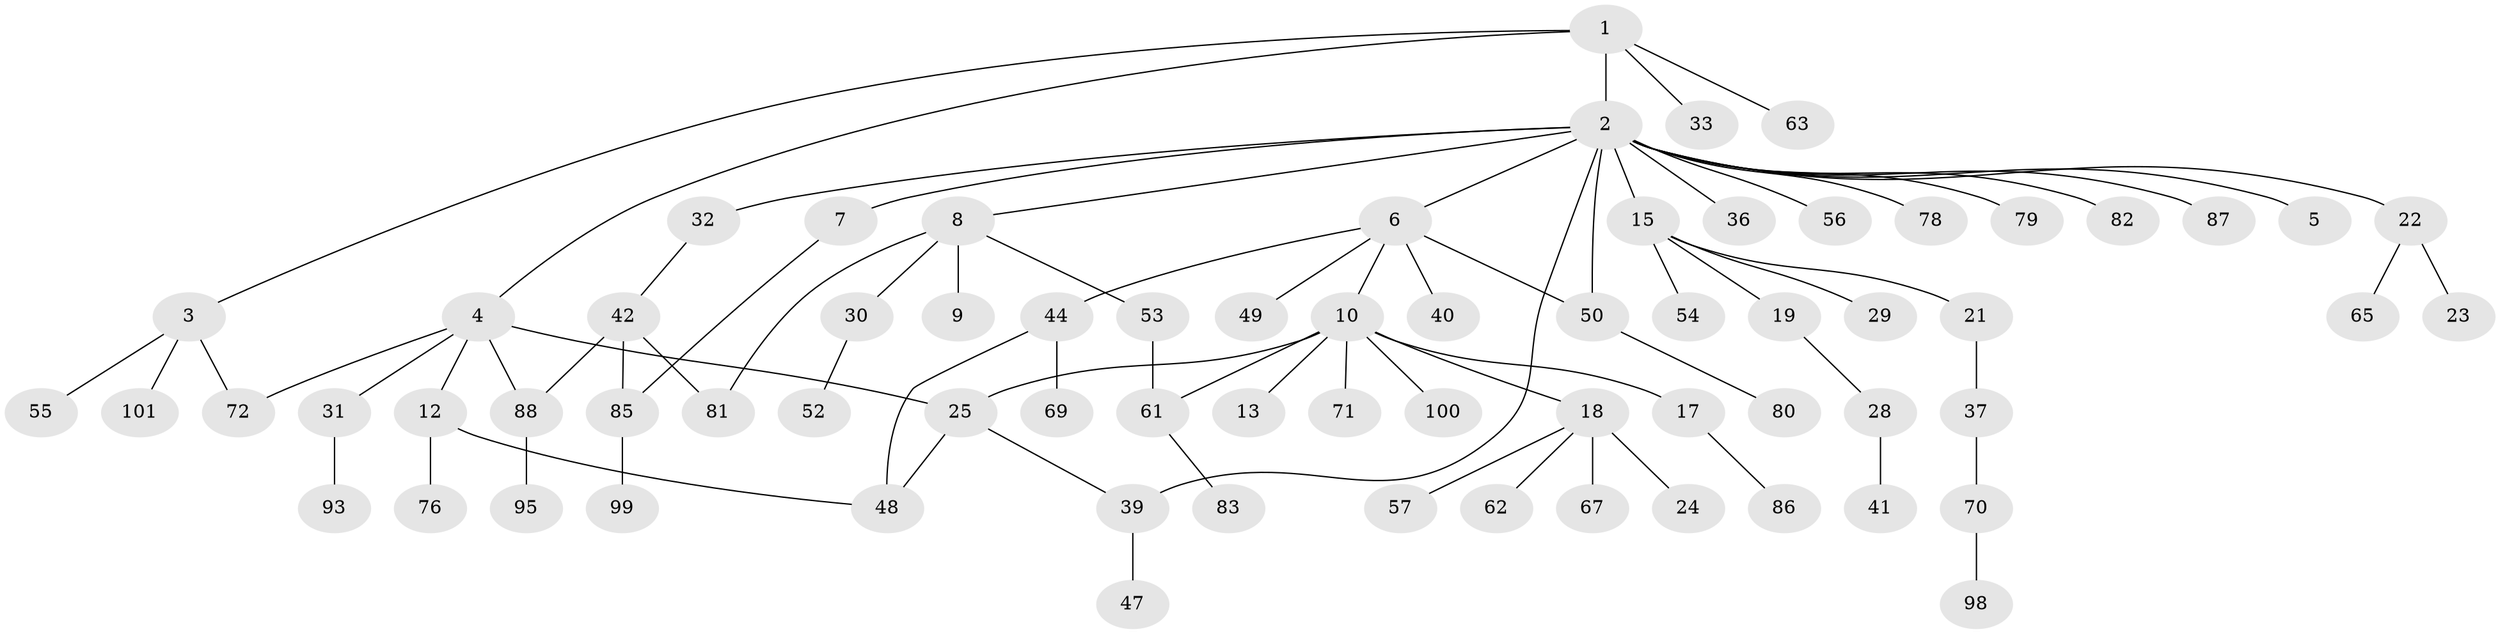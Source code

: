 // original degree distribution, {4: 0.0784313725490196, 11: 0.00980392156862745, 1: 0.4019607843137255, 6: 0.0196078431372549, 2: 0.28431372549019607, 5: 0.0196078431372549, 8: 0.00980392156862745, 3: 0.17647058823529413}
// Generated by graph-tools (version 1.1) at 2025/10/02/27/25 16:10:51]
// undirected, 70 vertices, 79 edges
graph export_dot {
graph [start="1"]
  node [color=gray90,style=filled];
  1 [super="+27"];
  2 [super="+11"];
  3 [super="+91"];
  4 [super="+14"];
  5;
  6 [super="+20"];
  7;
  8 [super="+43"];
  9 [super="+75"];
  10 [super="+51"];
  12 [super="+64"];
  13 [super="+66"];
  15 [super="+16"];
  17;
  18 [super="+45"];
  19;
  21;
  22 [super="+68"];
  23;
  24 [super="+26"];
  25 [super="+35"];
  28 [super="+102"];
  29 [super="+34"];
  30 [super="+77"];
  31;
  32;
  33 [super="+60"];
  36;
  37 [super="+38"];
  39 [super="+97"];
  40;
  41;
  42 [super="+73"];
  44 [super="+46"];
  47;
  48;
  49;
  50 [super="+94"];
  52;
  53 [super="+59"];
  54;
  55;
  56;
  57 [super="+58"];
  61 [super="+92"];
  62;
  63;
  65;
  67;
  69;
  70 [super="+90"];
  71;
  72 [super="+74"];
  76 [super="+84"];
  78;
  79;
  80;
  81;
  82;
  83;
  85 [super="+96"];
  86;
  87;
  88 [super="+89"];
  93;
  95;
  98;
  99;
  100;
  101;
  1 -- 2;
  1 -- 3;
  1 -- 4;
  1 -- 63;
  1 -- 33;
  2 -- 5;
  2 -- 6;
  2 -- 7;
  2 -- 8;
  2 -- 39 [weight=2];
  2 -- 78;
  2 -- 79;
  2 -- 82;
  2 -- 87;
  2 -- 32;
  2 -- 36;
  2 -- 15;
  2 -- 22;
  2 -- 56;
  2 -- 50;
  3 -- 55;
  3 -- 101;
  3 -- 72;
  4 -- 12;
  4 -- 72;
  4 -- 88;
  4 -- 25;
  4 -- 31;
  6 -- 10;
  6 -- 40;
  6 -- 44;
  6 -- 49;
  6 -- 50;
  7 -- 85;
  8 -- 9;
  8 -- 30;
  8 -- 53;
  8 -- 81;
  10 -- 13;
  10 -- 17;
  10 -- 18;
  10 -- 71;
  10 -- 25;
  10 -- 100;
  10 -- 61;
  12 -- 76;
  12 -- 48;
  15 -- 21;
  15 -- 19;
  15 -- 29;
  15 -- 54;
  17 -- 86;
  18 -- 24;
  18 -- 57;
  18 -- 67;
  18 -- 62;
  19 -- 28;
  21 -- 37;
  22 -- 23;
  22 -- 65;
  25 -- 48;
  25 -- 39;
  28 -- 41;
  30 -- 52;
  31 -- 93;
  32 -- 42;
  37 -- 70;
  39 -- 47;
  42 -- 88;
  42 -- 81;
  42 -- 85;
  44 -- 48;
  44 -- 69;
  50 -- 80;
  53 -- 61 [weight=2];
  61 -- 83;
  70 -- 98;
  85 -- 99;
  88 -- 95;
}
